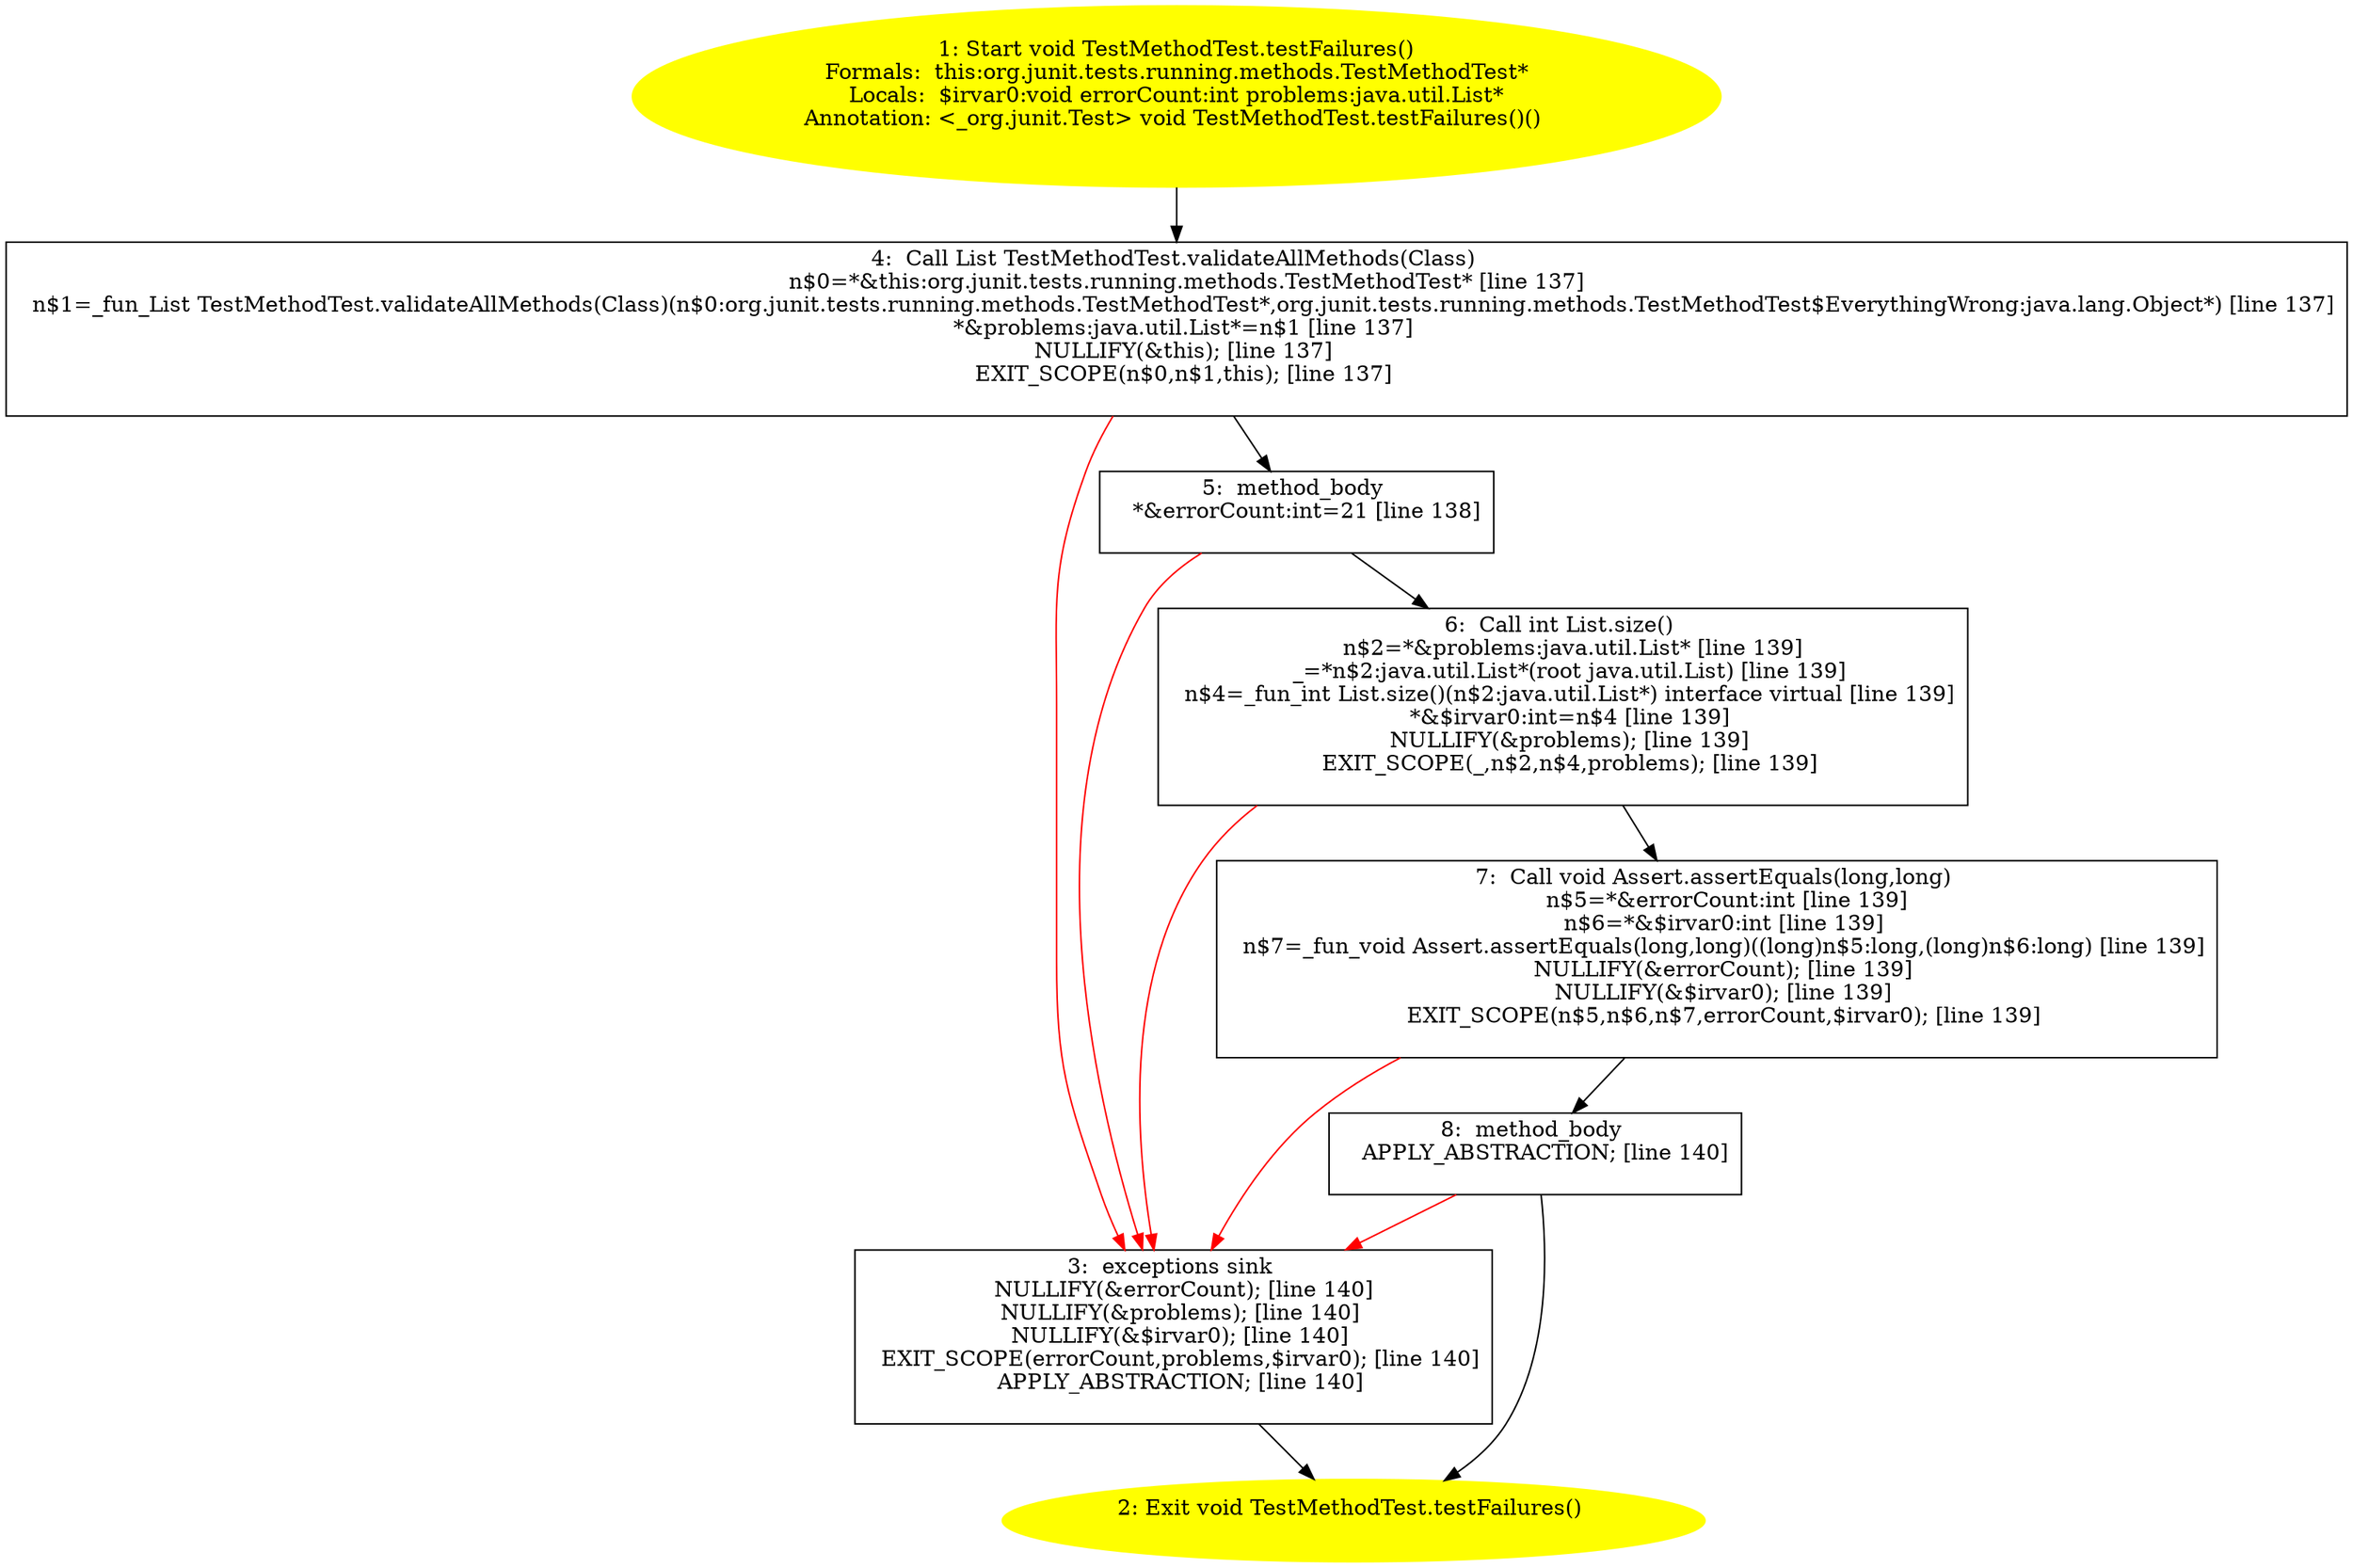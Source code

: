 /* @generated */
digraph cfg {
"org.junit.tests.running.methods.TestMethodTest.testFailures():void.8992dcf714229f5cdc2a0ed2da5ffa0d_1" [label="1: Start void TestMethodTest.testFailures()\nFormals:  this:org.junit.tests.running.methods.TestMethodTest*\nLocals:  $irvar0:void errorCount:int problems:java.util.List*\nAnnotation: <_org.junit.Test> void TestMethodTest.testFailures()() \n  " color=yellow style=filled]
	

	 "org.junit.tests.running.methods.TestMethodTest.testFailures():void.8992dcf714229f5cdc2a0ed2da5ffa0d_1" -> "org.junit.tests.running.methods.TestMethodTest.testFailures():void.8992dcf714229f5cdc2a0ed2da5ffa0d_4" ;
"org.junit.tests.running.methods.TestMethodTest.testFailures():void.8992dcf714229f5cdc2a0ed2da5ffa0d_2" [label="2: Exit void TestMethodTest.testFailures() \n  " color=yellow style=filled]
	

"org.junit.tests.running.methods.TestMethodTest.testFailures():void.8992dcf714229f5cdc2a0ed2da5ffa0d_3" [label="3:  exceptions sink \n   NULLIFY(&errorCount); [line 140]\n  NULLIFY(&problems); [line 140]\n  NULLIFY(&$irvar0); [line 140]\n  EXIT_SCOPE(errorCount,problems,$irvar0); [line 140]\n  APPLY_ABSTRACTION; [line 140]\n " shape="box"]
	

	 "org.junit.tests.running.methods.TestMethodTest.testFailures():void.8992dcf714229f5cdc2a0ed2da5ffa0d_3" -> "org.junit.tests.running.methods.TestMethodTest.testFailures():void.8992dcf714229f5cdc2a0ed2da5ffa0d_2" ;
"org.junit.tests.running.methods.TestMethodTest.testFailures():void.8992dcf714229f5cdc2a0ed2da5ffa0d_4" [label="4:  Call List TestMethodTest.validateAllMethods(Class) \n   n$0=*&this:org.junit.tests.running.methods.TestMethodTest* [line 137]\n  n$1=_fun_List TestMethodTest.validateAllMethods(Class)(n$0:org.junit.tests.running.methods.TestMethodTest*,org.junit.tests.running.methods.TestMethodTest$EverythingWrong:java.lang.Object*) [line 137]\n  *&problems:java.util.List*=n$1 [line 137]\n  NULLIFY(&this); [line 137]\n  EXIT_SCOPE(n$0,n$1,this); [line 137]\n " shape="box"]
	

	 "org.junit.tests.running.methods.TestMethodTest.testFailures():void.8992dcf714229f5cdc2a0ed2da5ffa0d_4" -> "org.junit.tests.running.methods.TestMethodTest.testFailures():void.8992dcf714229f5cdc2a0ed2da5ffa0d_5" ;
	 "org.junit.tests.running.methods.TestMethodTest.testFailures():void.8992dcf714229f5cdc2a0ed2da5ffa0d_4" -> "org.junit.tests.running.methods.TestMethodTest.testFailures():void.8992dcf714229f5cdc2a0ed2da5ffa0d_3" [color="red" ];
"org.junit.tests.running.methods.TestMethodTest.testFailures():void.8992dcf714229f5cdc2a0ed2da5ffa0d_5" [label="5:  method_body \n   *&errorCount:int=21 [line 138]\n " shape="box"]
	

	 "org.junit.tests.running.methods.TestMethodTest.testFailures():void.8992dcf714229f5cdc2a0ed2da5ffa0d_5" -> "org.junit.tests.running.methods.TestMethodTest.testFailures():void.8992dcf714229f5cdc2a0ed2da5ffa0d_6" ;
	 "org.junit.tests.running.methods.TestMethodTest.testFailures():void.8992dcf714229f5cdc2a0ed2da5ffa0d_5" -> "org.junit.tests.running.methods.TestMethodTest.testFailures():void.8992dcf714229f5cdc2a0ed2da5ffa0d_3" [color="red" ];
"org.junit.tests.running.methods.TestMethodTest.testFailures():void.8992dcf714229f5cdc2a0ed2da5ffa0d_6" [label="6:  Call int List.size() \n   n$2=*&problems:java.util.List* [line 139]\n  _=*n$2:java.util.List*(root java.util.List) [line 139]\n  n$4=_fun_int List.size()(n$2:java.util.List*) interface virtual [line 139]\n  *&$irvar0:int=n$4 [line 139]\n  NULLIFY(&problems); [line 139]\n  EXIT_SCOPE(_,n$2,n$4,problems); [line 139]\n " shape="box"]
	

	 "org.junit.tests.running.methods.TestMethodTest.testFailures():void.8992dcf714229f5cdc2a0ed2da5ffa0d_6" -> "org.junit.tests.running.methods.TestMethodTest.testFailures():void.8992dcf714229f5cdc2a0ed2da5ffa0d_7" ;
	 "org.junit.tests.running.methods.TestMethodTest.testFailures():void.8992dcf714229f5cdc2a0ed2da5ffa0d_6" -> "org.junit.tests.running.methods.TestMethodTest.testFailures():void.8992dcf714229f5cdc2a0ed2da5ffa0d_3" [color="red" ];
"org.junit.tests.running.methods.TestMethodTest.testFailures():void.8992dcf714229f5cdc2a0ed2da5ffa0d_7" [label="7:  Call void Assert.assertEquals(long,long) \n   n$5=*&errorCount:int [line 139]\n  n$6=*&$irvar0:int [line 139]\n  n$7=_fun_void Assert.assertEquals(long,long)((long)n$5:long,(long)n$6:long) [line 139]\n  NULLIFY(&errorCount); [line 139]\n  NULLIFY(&$irvar0); [line 139]\n  EXIT_SCOPE(n$5,n$6,n$7,errorCount,$irvar0); [line 139]\n " shape="box"]
	

	 "org.junit.tests.running.methods.TestMethodTest.testFailures():void.8992dcf714229f5cdc2a0ed2da5ffa0d_7" -> "org.junit.tests.running.methods.TestMethodTest.testFailures():void.8992dcf714229f5cdc2a0ed2da5ffa0d_8" ;
	 "org.junit.tests.running.methods.TestMethodTest.testFailures():void.8992dcf714229f5cdc2a0ed2da5ffa0d_7" -> "org.junit.tests.running.methods.TestMethodTest.testFailures():void.8992dcf714229f5cdc2a0ed2da5ffa0d_3" [color="red" ];
"org.junit.tests.running.methods.TestMethodTest.testFailures():void.8992dcf714229f5cdc2a0ed2da5ffa0d_8" [label="8:  method_body \n   APPLY_ABSTRACTION; [line 140]\n " shape="box"]
	

	 "org.junit.tests.running.methods.TestMethodTest.testFailures():void.8992dcf714229f5cdc2a0ed2da5ffa0d_8" -> "org.junit.tests.running.methods.TestMethodTest.testFailures():void.8992dcf714229f5cdc2a0ed2da5ffa0d_2" ;
	 "org.junit.tests.running.methods.TestMethodTest.testFailures():void.8992dcf714229f5cdc2a0ed2da5ffa0d_8" -> "org.junit.tests.running.methods.TestMethodTest.testFailures():void.8992dcf714229f5cdc2a0ed2da5ffa0d_3" [color="red" ];
}
